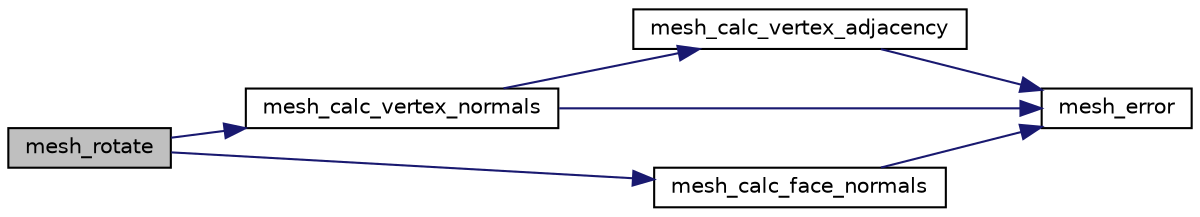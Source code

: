 digraph "mesh_rotate"
{
  edge [fontname="Helvetica",fontsize="10",labelfontname="Helvetica",labelfontsize="10"];
  node [fontname="Helvetica",fontsize="10",shape=record];
  rankdir="LR";
  Node1 [label="mesh_rotate",height=0.2,width=0.4,color="black", fillcolor="grey75", style="filled", fontcolor="black"];
  Node1 -> Node2 [color="midnightblue",fontsize="10",style="solid",fontname="Helvetica"];
  Node2 [label="mesh_calc_vertex_normals",height=0.2,width=0.4,color="black", fillcolor="white", style="filled",URL="$meshcalc_8c.html#aa0509db908476112994079289963184d",tooltip="Computes vertex normals of a given mesh. "];
  Node2 -> Node3 [color="midnightblue",fontsize="10",style="solid",fontname="Helvetica"];
  Node3 [label="mesh_calc_vertex_adjacency",height=0.2,width=0.4,color="black", fillcolor="white", style="filled",URL="$meshcalc_8c.html#ad78c5f26376ffe75b391e7af55e70e49",tooltip="Computes vertex adjacent faces of a given mesh. "];
  Node3 -> Node4 [color="midnightblue",fontsize="10",style="solid",fontname="Helvetica"];
  Node4 [label="mesh_error",height=0.2,width=0.4,color="black", fillcolor="white", style="filled",URL="$mesherror_8c.html#ae7b8a7a865a69704e4ed00410111749a",tooltip="Displays error message and exits. "];
  Node2 -> Node4 [color="midnightblue",fontsize="10",style="solid",fontname="Helvetica"];
  Node1 -> Node5 [color="midnightblue",fontsize="10",style="solid",fontname="Helvetica"];
  Node5 [label="mesh_calc_face_normals",height=0.2,width=0.4,color="black", fillcolor="white", style="filled",URL="$meshcalc_8c.html#a1951454adfa3fbf3890e78a74376460b",tooltip="Computes face normals of a given mesh. "];
  Node5 -> Node4 [color="midnightblue",fontsize="10",style="solid",fontname="Helvetica"];
}
